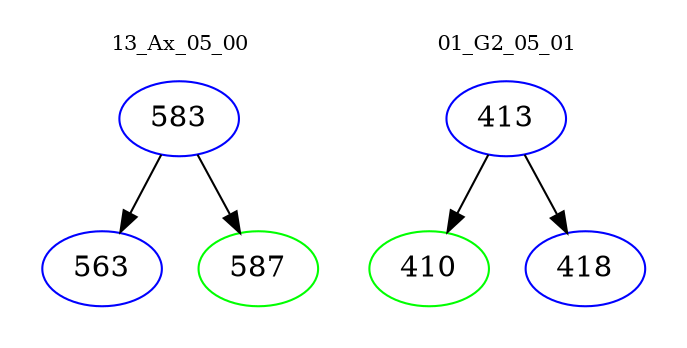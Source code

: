 digraph{
subgraph cluster_0 {
color = white
label = "13_Ax_05_00";
fontsize=10;
T0_583 [label="583", color="blue"]
T0_583 -> T0_563 [color="black"]
T0_563 [label="563", color="blue"]
T0_583 -> T0_587 [color="black"]
T0_587 [label="587", color="green"]
}
subgraph cluster_1 {
color = white
label = "01_G2_05_01";
fontsize=10;
T1_413 [label="413", color="blue"]
T1_413 -> T1_410 [color="black"]
T1_410 [label="410", color="green"]
T1_413 -> T1_418 [color="black"]
T1_418 [label="418", color="blue"]
}
}
